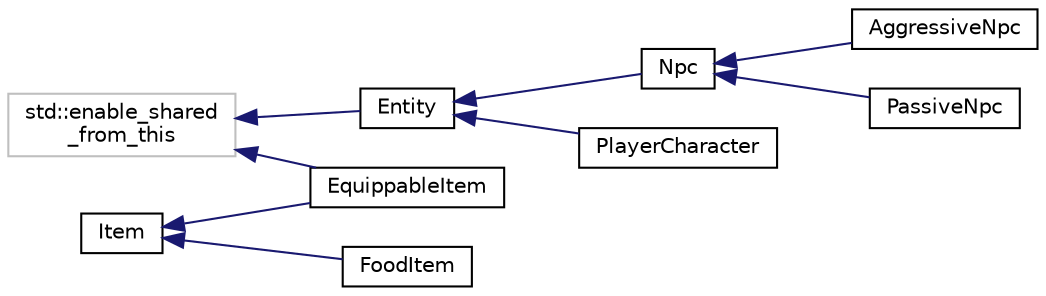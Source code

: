 digraph "Graphical Class Hierarchy"
{
 // LATEX_PDF_SIZE
  edge [fontname="Helvetica",fontsize="10",labelfontname="Helvetica",labelfontsize="10"];
  node [fontname="Helvetica",fontsize="10",shape=record];
  rankdir="LR";
  Node34 [label="std::enable_shared\l_from_this",height=0.2,width=0.4,color="grey75", fillcolor="white", style="filled",tooltip=" "];
  Node34 -> Node0 [dir="back",color="midnightblue",fontsize="10",style="solid",fontname="Helvetica"];
  Node0 [label="Entity",height=0.2,width=0.4,color="black", fillcolor="white", style="filled",URL="$classEntity.html",tooltip="Base pure virtual Entity class. Different types of enities inherit this."];
  Node0 -> Node1 [dir="back",color="midnightblue",fontsize="10",style="solid",fontname="Helvetica"];
  Node1 [label="Npc",height=0.2,width=0.4,color="black", fillcolor="white", style="filled",URL="$classNpc.html",tooltip="Base NPC class. It represents a peaceful NPC that does not attack the player under any circumstances."];
  Node1 -> Node2 [dir="back",color="midnightblue",fontsize="10",style="solid",fontname="Helvetica"];
  Node2 [label="AggressiveNpc",height=0.2,width=0.4,color="black", fillcolor="white", style="filled",URL="$classAggressiveNpc.html",tooltip="AggressiveNpc is a type of Npc that attacks the player within its aggression range."];
  Node1 -> Node3 [dir="back",color="midnightblue",fontsize="10",style="solid",fontname="Helvetica"];
  Node3 [label="PassiveNpc",height=0.2,width=0.4,color="black", fillcolor="white", style="filled",URL="$classPassiveNpc.html",tooltip="PassiveNpc is a type of Npc that attacks only if provoked."];
  Node0 -> Node4 [dir="back",color="midnightblue",fontsize="10",style="solid",fontname="Helvetica"];
  Node4 [label="PlayerCharacter",height=0.2,width=0.4,color="black", fillcolor="white", style="filled",URL="$classPlayerCharacter.html",tooltip="Class for a human player character."];
  Node34 -> Node40 [dir="back",color="midnightblue",fontsize="10",style="solid",fontname="Helvetica"];
  Node40 [label="EquippableItem",height=0.2,width=0.4,color="black", fillcolor="white", style="filled",URL="$classEquippableItem.html",tooltip="Represents an item that can be equipped."];
  Node61 [label="Item",height=0.2,width=0.4,color="black", fillcolor="white", style="filled",URL="$classItem.html",tooltip="Base class for items."];
  Node61 -> Node40 [dir="back",color="midnightblue",fontsize="10",style="solid",fontname="Helvetica"];
  Node61 -> Node62 [dir="back",color="midnightblue",fontsize="10",style="solid",fontname="Helvetica"];
  Node62 [label="FoodItem",height=0.2,width=0.4,color="black", fillcolor="white", style="filled",URL="$classFoodItem.html",tooltip="Represents an item that can be eaten."];
}
